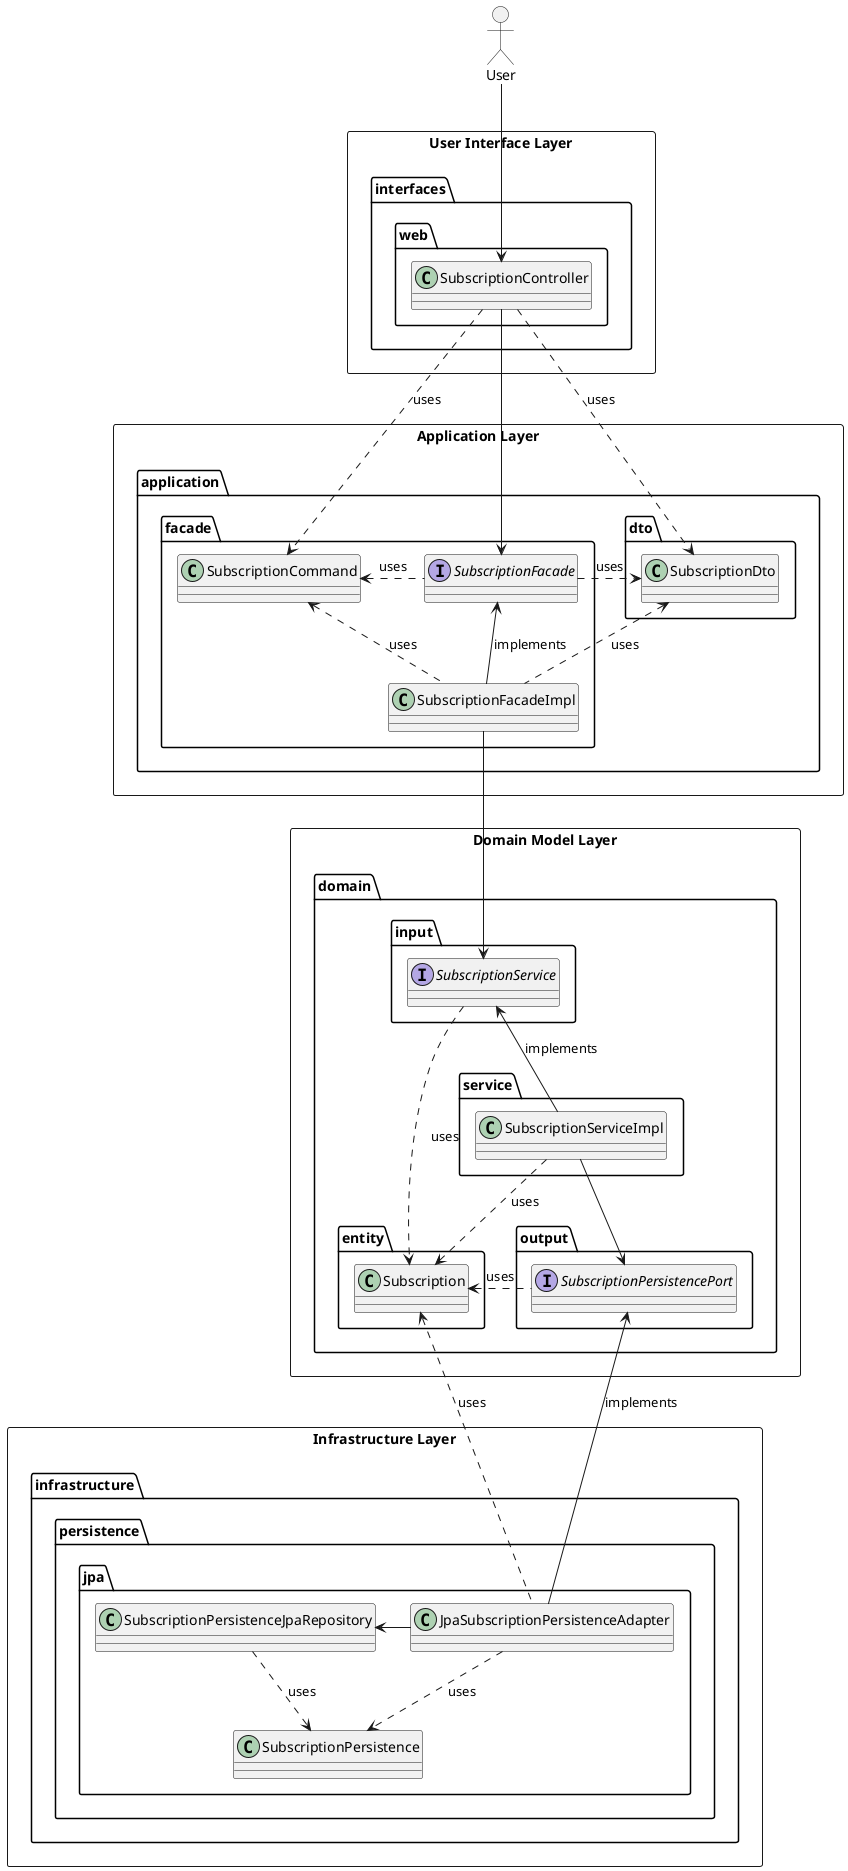 @startuml
allowmixing

rectangle "User Interface Layer" {
	package interfaces {
		package web {
			class SubscriptionController
		}
	}
}

rectangle "Application Layer" {
	package application {
		package dto {
			class SubscriptionDto
		}

		package facade {
			interface SubscriptionFacade
			class SubscriptionCommand
			class SubscriptionFacadeImpl

		}
	}
}

rectangle "Domain Model Layer" {
	package domain {
		package entity {
			class Subscription
		}

		package input {
			interface SubscriptionService
		}

		package service {
			class SubscriptionServiceImpl
		}

		package output {
			interface SubscriptionPersistencePort
		}
	}
}

rectangle "Infrastructure Layer" {
	package infrastructure {
		package persistence {
			package jpa {
				class JpaSubscriptionPersistenceAdapter
				class SubscriptionPersistenceJpaRepository
				class SubscriptionPersistence
			}
		}
	}
}

actor User
User -down-> SubscriptionController

SubscriptionController -down-> SubscriptionFacade
SubscriptionController .down.> SubscriptionCommand: uses
SubscriptionController .down.> SubscriptionDto: uses

SubscriptionFacade .left.> SubscriptionCommand: uses
SubscriptionFacade .right.> SubscriptionDto: uses
SubscriptionFacadeImpl -up-> SubscriptionFacade: implements
SubscriptionFacadeImpl .up.> SubscriptionCommand: uses
SubscriptionFacadeImpl .up.> SubscriptionDto: uses

SubscriptionFacadeImpl -down-> SubscriptionService

SubscriptionServiceImpl -up-> SubscriptionService: implements
SubscriptionServiceImpl -down-> SubscriptionPersistencePort
SubscriptionService ..> Subscription: uses
SubscriptionServiceImpl ..> Subscription: uses

SubscriptionPersistencePort .left.> Subscription: uses
JpaSubscriptionPersistenceAdapter .up.> Subscription: uses

JpaSubscriptionPersistenceAdapter -up-> SubscriptionPersistencePort: implements
JpaSubscriptionPersistenceAdapter -left-> SubscriptionPersistenceJpaRepository
SubscriptionPersistenceJpaRepository ..> SubscriptionPersistence: uses
JpaSubscriptionPersistenceAdapter ..> SubscriptionPersistence: uses

@enduml